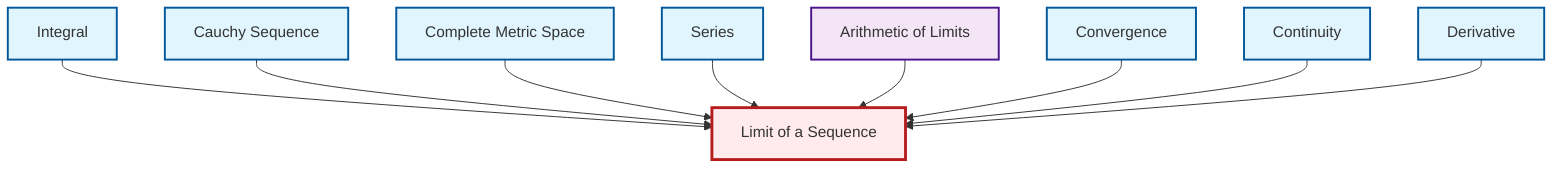 graph TD
    classDef definition fill:#e1f5fe,stroke:#01579b,stroke-width:2px
    classDef theorem fill:#f3e5f5,stroke:#4a148c,stroke-width:2px
    classDef axiom fill:#fff3e0,stroke:#e65100,stroke-width:2px
    classDef example fill:#e8f5e9,stroke:#1b5e20,stroke-width:2px
    classDef current fill:#ffebee,stroke:#b71c1c,stroke-width:3px
    def-cauchy-sequence["Cauchy Sequence"]:::definition
    def-limit["Limit of a Sequence"]:::definition
    thm-limit-arithmetic["Arithmetic of Limits"]:::theorem
    def-integral["Integral"]:::definition
    def-continuity["Continuity"]:::definition
    def-derivative["Derivative"]:::definition
    def-convergence["Convergence"]:::definition
    def-series["Series"]:::definition
    def-complete-metric-space["Complete Metric Space"]:::definition
    def-integral --> def-limit
    def-cauchy-sequence --> def-limit
    def-complete-metric-space --> def-limit
    def-series --> def-limit
    thm-limit-arithmetic --> def-limit
    def-convergence --> def-limit
    def-continuity --> def-limit
    def-derivative --> def-limit
    class def-limit current